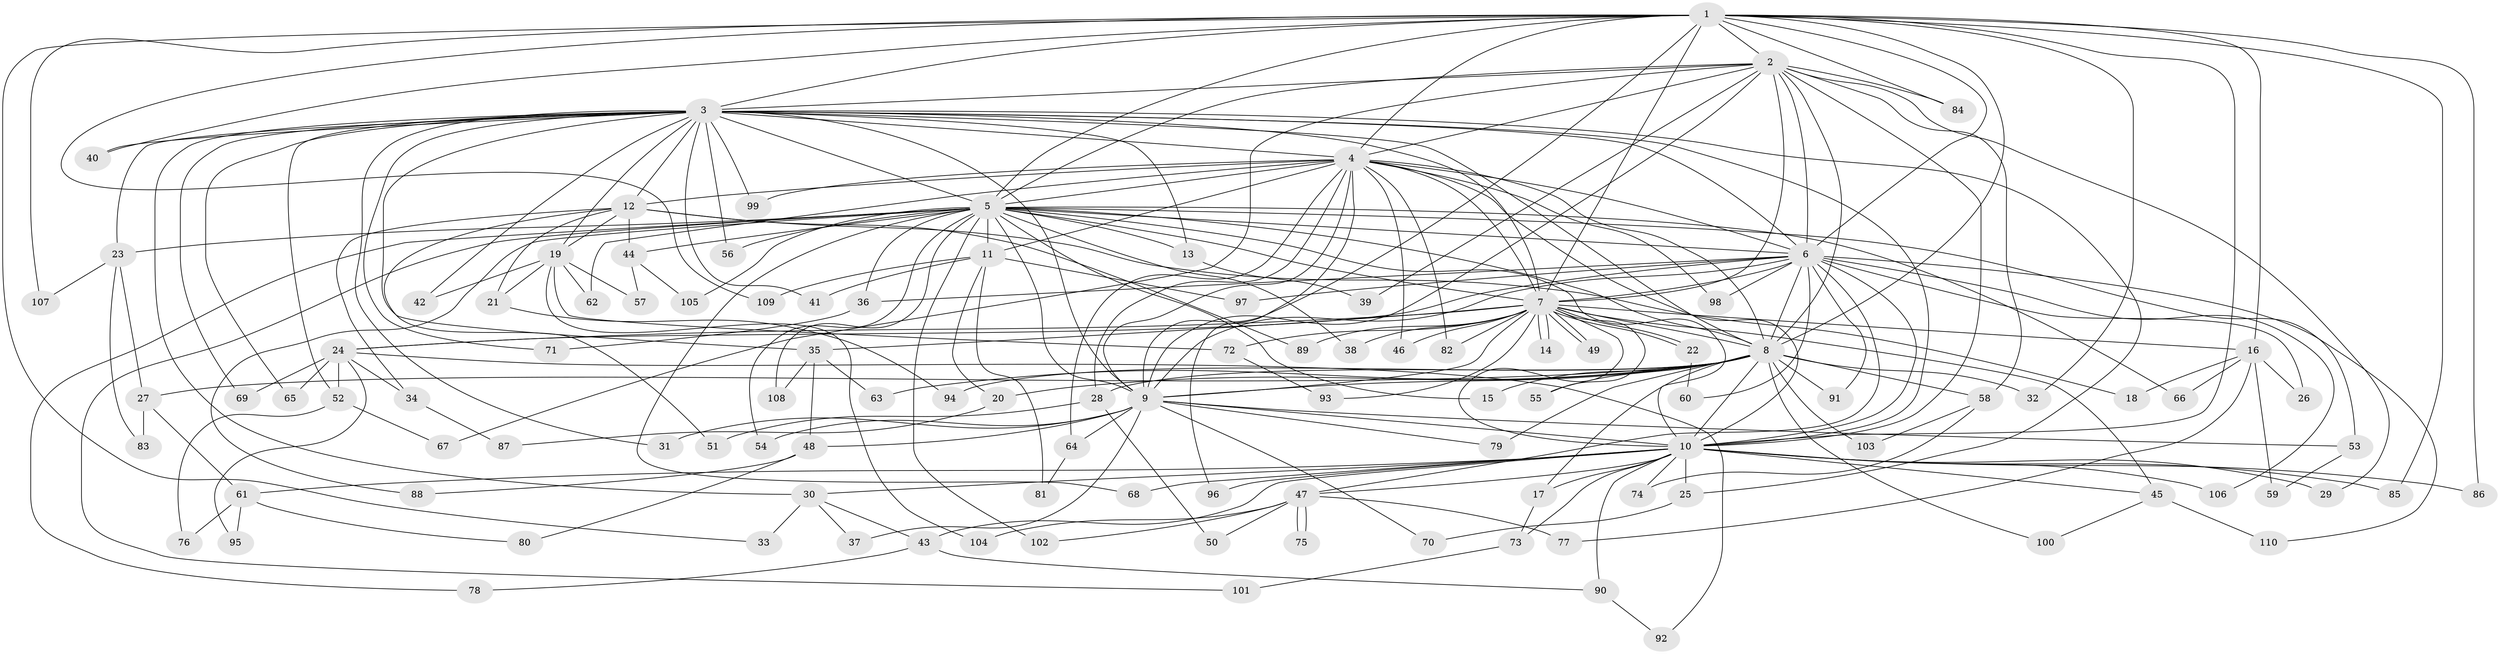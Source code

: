 // coarse degree distribution, {13: 0.015151515151515152, 21: 0.015151515151515152, 28: 0.015151515151515152, 14: 0.015151515151515152, 23: 0.030303030303030304, 15: 0.015151515151515152, 19: 0.015151515151515152, 16: 0.015151515151515152, 7: 0.045454545454545456, 3: 0.19696969696969696, 2: 0.4696969696969697, 8: 0.030303030303030304, 4: 0.06060606060606061, 1: 0.015151515151515152, 5: 0.045454545454545456}
// Generated by graph-tools (version 1.1) at 2025/17/03/04/25 18:17:33]
// undirected, 110 vertices, 245 edges
graph export_dot {
graph [start="1"]
  node [color=gray90,style=filled];
  1;
  2;
  3;
  4;
  5;
  6;
  7;
  8;
  9;
  10;
  11;
  12;
  13;
  14;
  15;
  16;
  17;
  18;
  19;
  20;
  21;
  22;
  23;
  24;
  25;
  26;
  27;
  28;
  29;
  30;
  31;
  32;
  33;
  34;
  35;
  36;
  37;
  38;
  39;
  40;
  41;
  42;
  43;
  44;
  45;
  46;
  47;
  48;
  49;
  50;
  51;
  52;
  53;
  54;
  55;
  56;
  57;
  58;
  59;
  60;
  61;
  62;
  63;
  64;
  65;
  66;
  67;
  68;
  69;
  70;
  71;
  72;
  73;
  74;
  75;
  76;
  77;
  78;
  79;
  80;
  81;
  82;
  83;
  84;
  85;
  86;
  87;
  88;
  89;
  90;
  91;
  92;
  93;
  94;
  95;
  96;
  97;
  98;
  99;
  100;
  101;
  102;
  103;
  104;
  105;
  106;
  107;
  108;
  109;
  110;
  1 -- 2;
  1 -- 3;
  1 -- 4;
  1 -- 5;
  1 -- 6;
  1 -- 7;
  1 -- 8;
  1 -- 9;
  1 -- 10;
  1 -- 16;
  1 -- 32;
  1 -- 33;
  1 -- 40;
  1 -- 84;
  1 -- 85;
  1 -- 86;
  1 -- 107;
  1 -- 109;
  2 -- 3;
  2 -- 4;
  2 -- 5;
  2 -- 6;
  2 -- 7;
  2 -- 8;
  2 -- 9;
  2 -- 10;
  2 -- 29;
  2 -- 39;
  2 -- 58;
  2 -- 67;
  2 -- 84;
  3 -- 4;
  3 -- 5;
  3 -- 6;
  3 -- 7;
  3 -- 8;
  3 -- 9;
  3 -- 10;
  3 -- 12;
  3 -- 13;
  3 -- 19;
  3 -- 23;
  3 -- 25;
  3 -- 30;
  3 -- 31;
  3 -- 35;
  3 -- 40;
  3 -- 41;
  3 -- 42;
  3 -- 52;
  3 -- 56;
  3 -- 65;
  3 -- 69;
  3 -- 71;
  3 -- 99;
  4 -- 5;
  4 -- 6;
  4 -- 7;
  4 -- 8;
  4 -- 9;
  4 -- 10;
  4 -- 11;
  4 -- 12;
  4 -- 28;
  4 -- 46;
  4 -- 62;
  4 -- 64;
  4 -- 82;
  4 -- 96;
  4 -- 98;
  4 -- 99;
  5 -- 6;
  5 -- 7;
  5 -- 8;
  5 -- 9;
  5 -- 10;
  5 -- 11;
  5 -- 13;
  5 -- 15;
  5 -- 23;
  5 -- 36;
  5 -- 38;
  5 -- 44;
  5 -- 53;
  5 -- 54;
  5 -- 56;
  5 -- 66;
  5 -- 68;
  5 -- 78;
  5 -- 88;
  5 -- 101;
  5 -- 102;
  5 -- 105;
  5 -- 108;
  6 -- 7;
  6 -- 8;
  6 -- 9;
  6 -- 10;
  6 -- 24;
  6 -- 26;
  6 -- 36;
  6 -- 47;
  6 -- 60;
  6 -- 91;
  6 -- 97;
  6 -- 98;
  6 -- 106;
  6 -- 110;
  7 -- 8;
  7 -- 9;
  7 -- 10;
  7 -- 14;
  7 -- 14;
  7 -- 16;
  7 -- 22;
  7 -- 22;
  7 -- 24;
  7 -- 35;
  7 -- 38;
  7 -- 45;
  7 -- 46;
  7 -- 49;
  7 -- 49;
  7 -- 55;
  7 -- 72;
  7 -- 82;
  7 -- 89;
  7 -- 93;
  8 -- 9;
  8 -- 10;
  8 -- 15;
  8 -- 17;
  8 -- 20;
  8 -- 27;
  8 -- 28;
  8 -- 32;
  8 -- 55;
  8 -- 58;
  8 -- 63;
  8 -- 79;
  8 -- 91;
  8 -- 94;
  8 -- 100;
  8 -- 103;
  9 -- 10;
  9 -- 31;
  9 -- 37;
  9 -- 48;
  9 -- 53;
  9 -- 54;
  9 -- 64;
  9 -- 70;
  9 -- 79;
  10 -- 17;
  10 -- 25;
  10 -- 29;
  10 -- 30;
  10 -- 43;
  10 -- 45;
  10 -- 47;
  10 -- 61;
  10 -- 68;
  10 -- 73;
  10 -- 74;
  10 -- 85;
  10 -- 86;
  10 -- 90;
  10 -- 96;
  10 -- 106;
  11 -- 20;
  11 -- 41;
  11 -- 81;
  11 -- 97;
  11 -- 109;
  12 -- 18;
  12 -- 19;
  12 -- 21;
  12 -- 34;
  12 -- 44;
  12 -- 51;
  12 -- 89;
  13 -- 39;
  16 -- 18;
  16 -- 26;
  16 -- 59;
  16 -- 66;
  16 -- 77;
  17 -- 73;
  19 -- 21;
  19 -- 42;
  19 -- 57;
  19 -- 62;
  19 -- 72;
  19 -- 104;
  20 -- 87;
  21 -- 94;
  22 -- 60;
  23 -- 27;
  23 -- 83;
  23 -- 107;
  24 -- 34;
  24 -- 52;
  24 -- 65;
  24 -- 69;
  24 -- 92;
  24 -- 95;
  25 -- 70;
  27 -- 61;
  27 -- 83;
  28 -- 50;
  28 -- 51;
  30 -- 33;
  30 -- 37;
  30 -- 43;
  34 -- 87;
  35 -- 48;
  35 -- 63;
  35 -- 108;
  36 -- 71;
  43 -- 78;
  43 -- 90;
  44 -- 57;
  44 -- 105;
  45 -- 100;
  45 -- 110;
  47 -- 50;
  47 -- 75;
  47 -- 75;
  47 -- 77;
  47 -- 102;
  47 -- 104;
  48 -- 80;
  48 -- 88;
  52 -- 67;
  52 -- 76;
  53 -- 59;
  58 -- 74;
  58 -- 103;
  61 -- 76;
  61 -- 80;
  61 -- 95;
  64 -- 81;
  72 -- 93;
  73 -- 101;
  90 -- 92;
}
